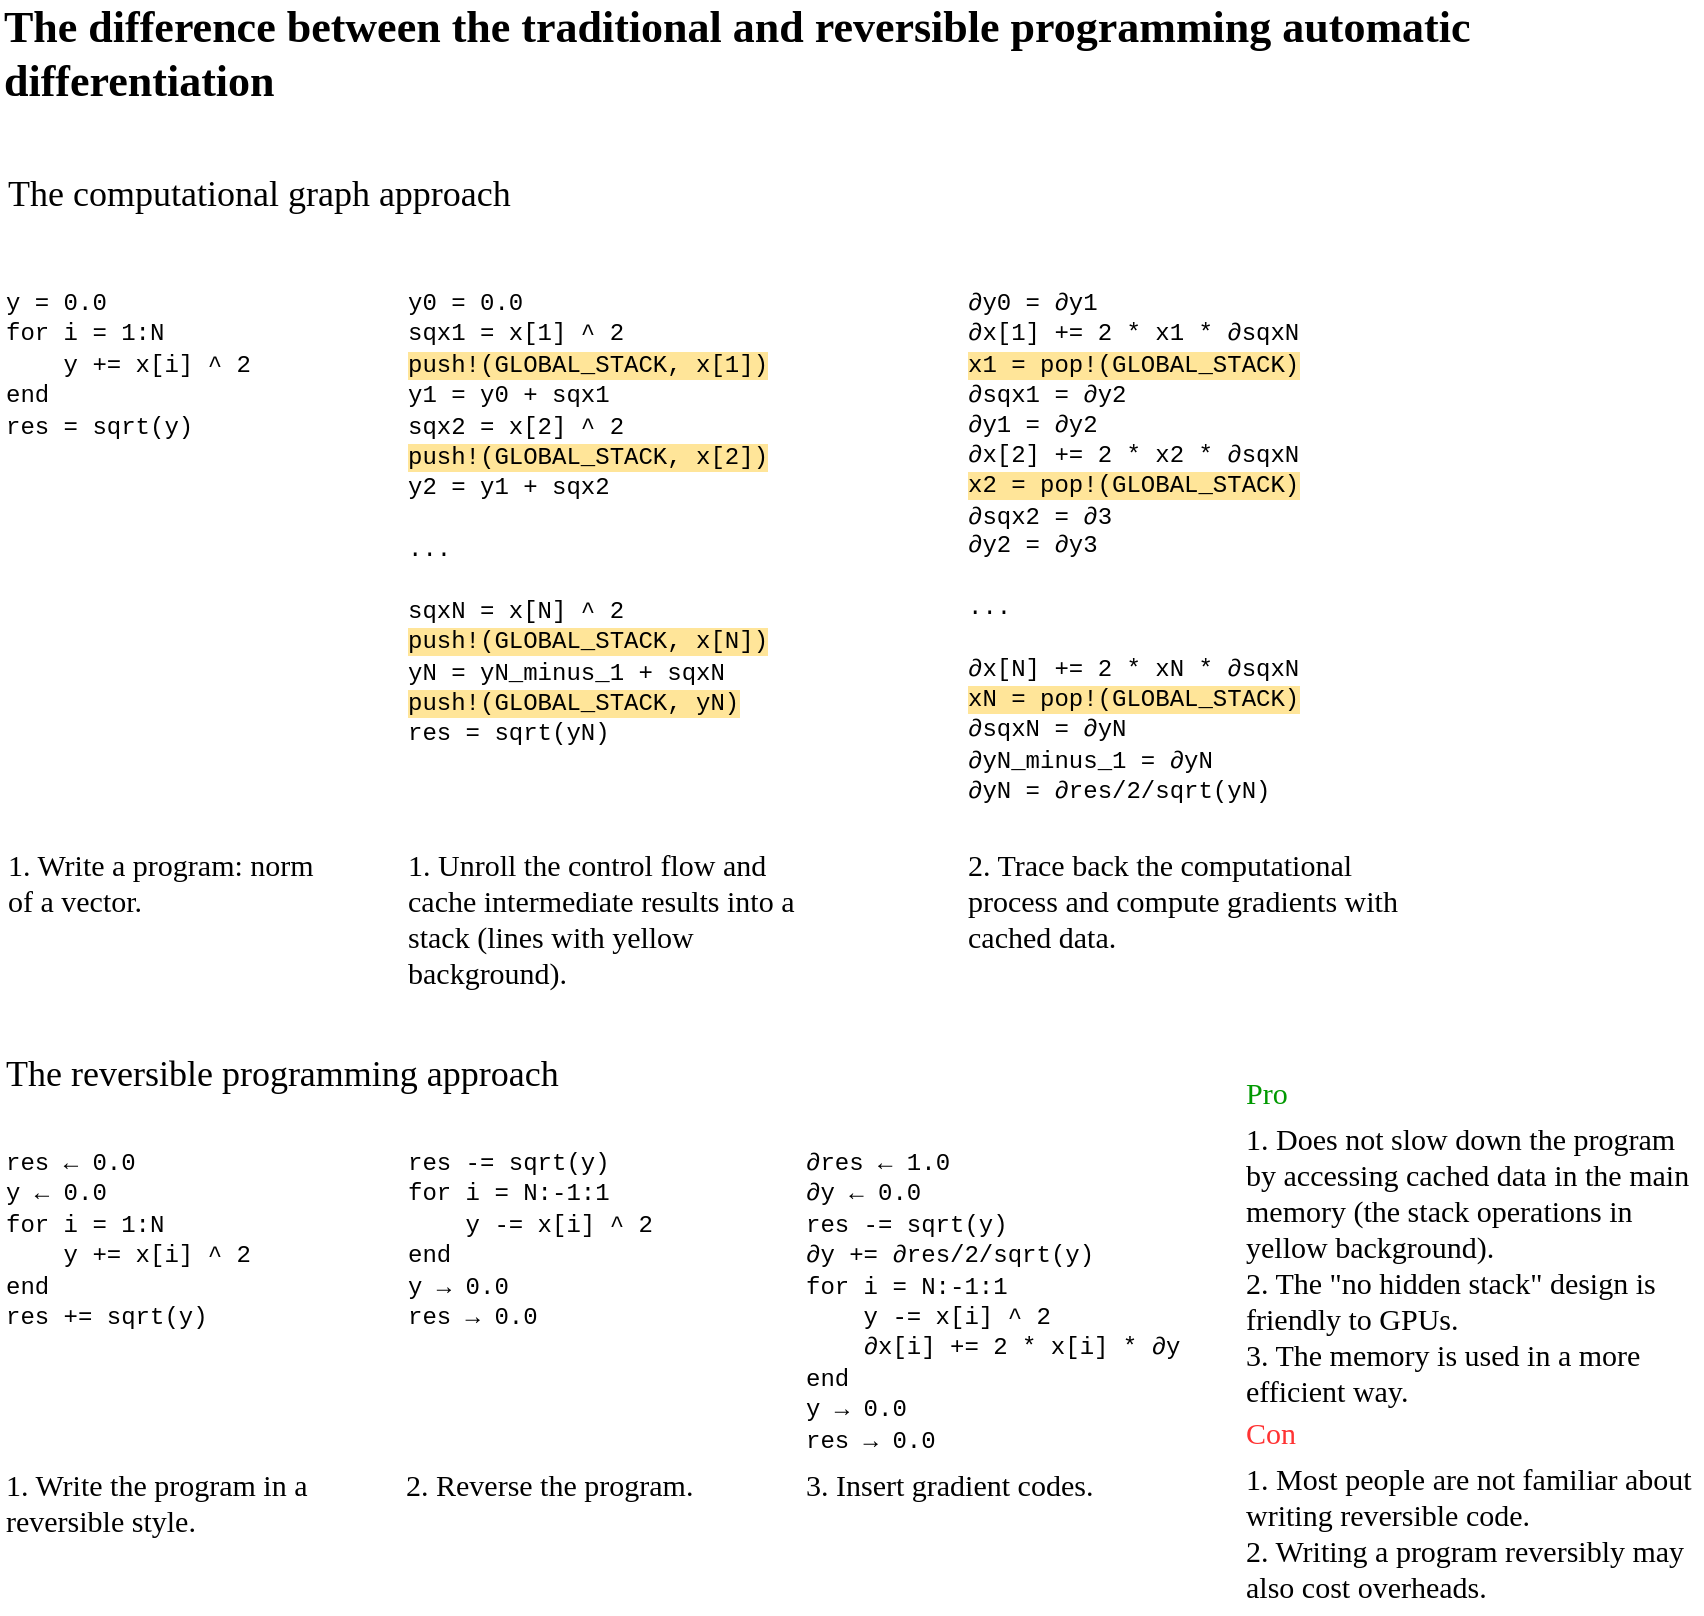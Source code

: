 <mxfile version="13.3.5" type="device"><diagram id="Y96m63Mhy_YPwWNIal4w" name="Page-1"><mxGraphModel dx="1336" dy="802" grid="1" gridSize="3" guides="1" tooltips="1" connect="1" arrows="1" fold="1" page="1" pageScale="1" pageWidth="900" pageHeight="850" math="1" shadow="0"><root><mxCell id="0"/><mxCell id="1" parent="0"/><mxCell id="Z6wrHQQJQaRUUc8iBYW1-1" value="&lt;font style=&quot;font-size: 22px&quot;&gt;&lt;span&gt;The difference between the traditional and reversible programming automatic differentiation&lt;/span&gt;&lt;/font&gt;" style="text;html=1;strokeColor=none;fillColor=none;align=left;verticalAlign=middle;whiteSpace=wrap;rounded=0;fontSize=22;fontStyle=1;fontFamily=Times New Roman;" parent="1" vertex="1"><mxGeometry x="20" y="30" width="750" height="40" as="geometry"/></mxCell><mxCell id="Z6wrHQQJQaRUUc8iBYW1-3" value="&lt;div&gt;&lt;font face=&quot;Courier New&quot;&gt;y0 = 0.0&lt;/font&gt;&lt;/div&gt;&lt;div&gt;&lt;font face=&quot;Courier New&quot;&gt;sqx1 = x[1] ^ 2&lt;/font&gt;&lt;/div&gt;&lt;div&gt;&lt;div&gt;&lt;font style=&quot;background-color: rgb(255 , 229 , 153)&quot; face=&quot;Courier New&quot;&gt;push!(GLOBAL_STACK, x[1])&lt;/font&gt;&lt;/div&gt;&lt;div&gt;&lt;/div&gt;&lt;/div&gt;&lt;div&gt;&lt;font face=&quot;Courier New&quot;&gt;y1 = y0 + sqx1&lt;br&gt;&lt;/font&gt;&lt;/div&gt;&lt;div&gt;&lt;div&gt;&lt;font face=&quot;Courier New&quot;&gt;sqx2 = x[2] ^ 2&lt;br&gt;&lt;/font&gt;&lt;/div&gt;&lt;div&gt;&lt;div&gt;&lt;div&gt;&lt;font style=&quot;background-color: rgb(255 , 229 , 153)&quot; face=&quot;Courier New&quot;&gt;push!(GLOBAL_STACK, x[2])&lt;/font&gt;&lt;/div&gt;&lt;div&gt;&lt;/div&gt;&lt;/div&gt;&lt;div&gt;&lt;font face=&quot;Courier New&quot;&gt;y2 = y1 + sqx2&lt;br&gt;&lt;/font&gt;&lt;/div&gt;&lt;/div&gt;&lt;/div&gt;&lt;div&gt;&lt;font face=&quot;Courier New&quot;&gt;&lt;br&gt;&lt;/font&gt;&lt;/div&gt;&lt;div&gt;&lt;font face=&quot;Courier New&quot;&gt;...&lt;/font&gt;&lt;/div&gt;&lt;div&gt;&lt;font face=&quot;Courier New&quot;&gt;&lt;br&gt;&lt;/font&gt;&lt;/div&gt;&lt;div&gt;&lt;div&gt;&lt;font face=&quot;Courier New&quot;&gt;sqxN = x[N] ^ 2&lt;br&gt;&lt;/font&gt;&lt;/div&gt;&lt;div&gt;&lt;div&gt;&lt;font style=&quot;background-color: rgb(255 , 229 , 153)&quot; face=&quot;Courier New&quot;&gt;push!(GLOBAL_STACK, x[N])&lt;/font&gt;&lt;/div&gt;&lt;div&gt;&lt;/div&gt;&lt;/div&gt;&lt;div&gt;&lt;font face=&quot;Courier New&quot;&gt;yN = yN_minus_1 + sqxN&lt;/font&gt;&lt;br&gt;&lt;/div&gt;&lt;/div&gt;&lt;div&gt;&lt;div&gt;&lt;div&gt;&lt;font face=&quot;Courier New&quot; style=&quot;background-color: rgb(255 , 229 , 153)&quot;&gt;push!(GLOBAL_STACK, yN)&lt;/font&gt;&lt;/div&gt;&lt;div&gt;&lt;/div&gt;&lt;/div&gt;&lt;/div&gt;&lt;div&gt;&lt;font face=&quot;Courier New&quot;&gt;res = sqrt(yN)&lt;/font&gt;&lt;/div&gt;" style="text;html=1;strokeColor=none;fillColor=none;align=left;verticalAlign=top;whiteSpace=wrap;rounded=0;" parent="1" vertex="1"><mxGeometry x="222" y="160" width="200" height="240" as="geometry"/></mxCell><mxCell id="Z6wrHQQJQaRUUc8iBYW1-4" value="&lt;div&gt;&lt;div&gt;&lt;div&gt;&lt;font face=&quot;Courier New&quot;&gt;res&amp;nbsp;&lt;/font&gt;&lt;font face=&quot;Courier New&quot;&gt;←&lt;/font&gt;&lt;span style=&quot;font-family: &amp;#34;courier new&amp;#34;&quot;&gt;&amp;nbsp;0.0&lt;/span&gt;&lt;/div&gt;&lt;/div&gt;&lt;div&gt;&lt;font face=&quot;Courier New&quot;&gt;y&amp;nbsp;&lt;/font&gt;&lt;span&gt;&lt;font face=&quot;Courier New&quot;&gt;←&lt;/font&gt;&lt;/span&gt;&lt;span style=&quot;font-family: &amp;#34;courier new&amp;#34;&quot;&gt;&amp;nbsp;0.0&lt;/span&gt;&lt;/div&gt;&lt;div&gt;&lt;font face=&quot;Courier New&quot;&gt;for i = 1:N&lt;/font&gt;&lt;/div&gt;&lt;div&gt;&lt;font face=&quot;Courier New&quot;&gt;&amp;nbsp; &amp;nbsp; y += x[i] ^ 2&lt;/font&gt;&lt;/div&gt;&lt;div&gt;&lt;font face=&quot;Courier New&quot;&gt;end&lt;/font&gt;&lt;/div&gt;&lt;/div&gt;&lt;div&gt;&lt;font face=&quot;Courier New&quot;&gt;res += sqrt(y)&lt;/font&gt;&lt;/div&gt;" style="text;html=1;strokeColor=none;fillColor=none;align=left;verticalAlign=top;whiteSpace=wrap;rounded=0;" parent="1" vertex="1"><mxGeometry x="21" y="590" width="220" height="100" as="geometry"/></mxCell><mxCell id="Z6wrHQQJQaRUUc8iBYW1-8" value="&lt;div&gt;&lt;span style=&quot;font-family: &amp;#34;courier new&amp;#34;&quot;&gt;res -= sqrt(y)&lt;/span&gt;&lt;span style=&quot;font-family: &amp;#34;courier new&amp;#34;&quot;&gt;&lt;br&gt;&lt;/span&gt;&lt;/div&gt;&lt;div&gt;&lt;span style=&quot;font-family: &amp;#34;courier new&amp;#34;&quot;&gt;for i = N:-1:1&lt;/span&gt;&lt;br&gt;&lt;/div&gt;&lt;div&gt;&lt;div&gt;&lt;font face=&quot;Courier New&quot;&gt;&amp;nbsp; &amp;nbsp; y -= x[i] ^ 2&lt;/font&gt;&lt;/div&gt;&lt;div&gt;&lt;font face=&quot;Courier New&quot;&gt;end&lt;br&gt;&lt;/font&gt;&lt;/div&gt;&lt;/div&gt;&lt;div&gt;&lt;div&gt;&lt;font face=&quot;Courier New&quot;&gt;y&amp;nbsp;→&lt;/font&gt;&lt;font face=&quot;courier new&quot;&gt;&amp;nbsp;0.0&lt;/font&gt;&lt;br&gt;&lt;/div&gt;&lt;div&gt;&lt;div&gt;&lt;font face=&quot;Courier New&quot;&gt;res →&lt;/font&gt;&lt;font face=&quot;courier new&quot;&gt;&amp;nbsp;0.0&lt;/font&gt;&lt;/div&gt;&lt;div&gt;&lt;/div&gt;&lt;/div&gt;&lt;div&gt;&lt;/div&gt;&lt;/div&gt;" style="text;html=1;strokeColor=none;fillColor=none;align=left;verticalAlign=top;whiteSpace=wrap;rounded=0;" parent="1" vertex="1"><mxGeometry x="222" y="590" width="220" height="100" as="geometry"/></mxCell><mxCell id="Z6wrHQQJQaRUUc8iBYW1-6" value="&lt;span style=&quot;font-family: &amp;#34;courier new&amp;#34;&quot;&gt;∂&lt;/span&gt;&lt;span style=&quot;font-family: &amp;#34;courier new&amp;#34;&quot;&gt;y0 =&amp;nbsp;&lt;/span&gt;&lt;span style=&quot;font-family: &amp;#34;courier new&amp;#34;&quot;&gt;∂&lt;/span&gt;&lt;span style=&quot;font-family: &amp;#34;courier new&amp;#34;&quot;&gt;y1&lt;/span&gt;&lt;span style=&quot;font-family: &amp;#34;courier new&amp;#34;&quot;&gt;&lt;br&gt;&lt;/span&gt;&lt;div&gt;&lt;div&gt;&lt;div&gt;&lt;span style=&quot;font-family: &amp;#34;courier new&amp;#34;&quot;&gt;∂&lt;/span&gt;&lt;span style=&quot;font-family: &amp;#34;courier new&amp;#34;&quot;&gt;x[1] += 2 * x1 *&amp;nbsp;&lt;/span&gt;&lt;span style=&quot;font-family: &amp;#34;courier new&amp;#34;&quot;&gt;∂&lt;/span&gt;&lt;span style=&quot;font-family: &amp;#34;courier new&amp;#34;&quot;&gt;sqxN&lt;/span&gt;&lt;/div&gt;&lt;div&gt;&lt;span style=&quot;font-family: &amp;#34;courier new&amp;#34; ; background-color: rgb(255 , 229 , 153)&quot;&gt;x1 = pop!(GLOBAL_STACK)&lt;/span&gt;&lt;/div&gt;&lt;div&gt;&lt;span style=&quot;font-family: &amp;#34;courier new&amp;#34;&quot;&gt;∂&lt;/span&gt;&lt;span style=&quot;font-family: &amp;#34;courier new&amp;#34;&quot;&gt;sqx1 =&amp;nbsp;&lt;/span&gt;&lt;span style=&quot;font-family: &amp;#34;courier new&amp;#34;&quot;&gt;∂&lt;/span&gt;&lt;span style=&quot;font-family: &amp;#34;courier new&amp;#34;&quot;&gt;y2&lt;/span&gt;&lt;/div&gt;&lt;/div&gt;&lt;span style=&quot;font-family: &amp;#34;courier new&amp;#34;&quot;&gt;&lt;div&gt;&lt;span&gt;∂&lt;/span&gt;y1 =&amp;nbsp;&lt;span&gt;∂&lt;/span&gt;&lt;span&gt;y2&lt;/span&gt;&lt;/div&gt;&lt;/span&gt;&lt;/div&gt;&lt;div&gt;&lt;div&gt;&lt;div&gt;&lt;span style=&quot;font-family: &amp;#34;courier new&amp;#34;&quot;&gt;∂&lt;/span&gt;&lt;span style=&quot;font-family: &amp;#34;courier new&amp;#34;&quot;&gt;x[2] += 2 * x2 *&amp;nbsp;&lt;/span&gt;&lt;span style=&quot;font-family: &amp;#34;courier new&amp;#34;&quot;&gt;∂&lt;/span&gt;&lt;span style=&quot;font-family: &amp;#34;courier new&amp;#34;&quot;&gt;sqxN&lt;/span&gt;&lt;/div&gt;&lt;div&gt;&lt;span style=&quot;font-family: &amp;#34;courier new&amp;#34; ; background-color: rgb(255 , 229 , 153)&quot;&gt;x2 = pop!(GLOBAL_STACK)&lt;/span&gt;&lt;/div&gt;&lt;div&gt;&lt;span style=&quot;font-family: &amp;#34;courier new&amp;#34;&quot;&gt;∂&lt;/span&gt;&lt;span style=&quot;font-family: &amp;#34;courier new&amp;#34;&quot;&gt;sqx2 =&amp;nbsp;&lt;/span&gt;&lt;span style=&quot;font-family: &amp;#34;courier new&amp;#34;&quot;&gt;∂&lt;/span&gt;&lt;span style=&quot;font-family: &amp;#34;courier new&amp;#34;&quot;&gt;3&lt;/span&gt;&lt;/div&gt;&lt;/div&gt;&lt;span style=&quot;font-family: &amp;#34;courier new&amp;#34;&quot;&gt;&lt;div&gt;&lt;span&gt;∂&lt;/span&gt;y2 =&amp;nbsp;&lt;span&gt;∂&lt;/span&gt;&lt;span&gt;y3&lt;/span&gt;&lt;/div&gt;&lt;/span&gt;&lt;/div&gt;&lt;div&gt;&lt;span style=&quot;font-family: &amp;#34;courier new&amp;#34;&quot;&gt;&lt;br&gt;&lt;/span&gt;&lt;/div&gt;&lt;div&gt;&lt;span style=&quot;font-family: &amp;#34;courier new&amp;#34;&quot;&gt;...&lt;/span&gt;&lt;/div&gt;&lt;div&gt;&lt;span style=&quot;font-family: &amp;#34;courier new&amp;#34;&quot;&gt;&lt;br&gt;&lt;/span&gt;&lt;/div&gt;&lt;div&gt;&lt;div&gt;&lt;span style=&quot;font-family: &amp;#34;courier new&amp;#34;&quot;&gt;∂&lt;/span&gt;&lt;span style=&quot;font-family: &amp;#34;courier new&amp;#34;&quot;&gt;x[N] += 2 * xN *&amp;nbsp;&lt;/span&gt;&lt;span style=&quot;font-family: &amp;#34;courier new&amp;#34;&quot;&gt;∂&lt;/span&gt;&lt;span style=&quot;font-family: &amp;#34;courier new&amp;#34;&quot;&gt;sqxN&lt;/span&gt;&lt;/div&gt;&lt;div&gt;&lt;span style=&quot;font-family: &amp;#34;courier new&amp;#34; ; background-color: rgb(255 , 229 , 153)&quot;&gt;xN = pop!(GLOBAL_STACK)&lt;/span&gt;&lt;/div&gt;&lt;div&gt;&lt;span style=&quot;font-family: &amp;#34;courier new&amp;#34;&quot;&gt;∂&lt;/span&gt;&lt;span style=&quot;font-family: &amp;#34;courier new&amp;#34;&quot;&gt;sqxN =&amp;nbsp;&lt;/span&gt;&lt;span style=&quot;font-family: &amp;#34;courier new&amp;#34;&quot;&gt;∂&lt;/span&gt;&lt;span style=&quot;font-family: &amp;#34;courier new&amp;#34;&quot;&gt;yN&lt;/span&gt;&lt;/div&gt;&lt;/div&gt;&lt;span style=&quot;font-family: &amp;#34;courier new&amp;#34;&quot;&gt;∂&lt;/span&gt;&lt;span style=&quot;font-family: &amp;#34;courier new&amp;#34;&quot;&gt;yN_minus_1 =&amp;nbsp;&lt;/span&gt;&lt;span style=&quot;font-family: &amp;#34;courier new&amp;#34;&quot;&gt;∂&lt;/span&gt;&lt;span style=&quot;font-family: &amp;#34;courier new&amp;#34;&quot;&gt;yN&lt;br&gt;&lt;/span&gt;&lt;span style=&quot;font-family: &amp;#34;courier new&amp;#34;&quot;&gt;∂yN =&amp;nbsp;&lt;/span&gt;&lt;span style=&quot;font-family: &amp;#34;courier new&amp;#34;&quot;&gt;∂res/2/sqrt(yN)&lt;/span&gt;&lt;span style=&quot;font-family: &amp;#34;courier new&amp;#34;&quot;&gt;&lt;br&gt;&lt;/span&gt;" style="text;html=1;strokeColor=none;fillColor=none;align=left;verticalAlign=top;whiteSpace=wrap;rounded=0;" parent="1" vertex="1"><mxGeometry x="502" y="160" width="200" height="290" as="geometry"/></mxCell><mxCell id="Z6wrHQQJQaRUUc8iBYW1-11" value="&lt;div&gt;&lt;div&gt;&lt;div&gt;&lt;div&gt;&lt;span style=&quot;font-family: &amp;#34;courier new&amp;#34;&quot;&gt;∂&lt;/span&gt;&lt;font face=&quot;Courier New&quot;&gt;res&amp;nbsp;&lt;/font&gt;&lt;font face=&quot;Courier New&quot;&gt;←&lt;/font&gt;&lt;span style=&quot;font-family: &amp;#34;courier new&amp;#34;&quot;&gt;&amp;nbsp;1.0&lt;/span&gt;&lt;/div&gt;&lt;div&gt;&lt;span style=&quot;font-family: &amp;#34;courier new&amp;#34;&quot;&gt;∂&lt;/span&gt;&lt;font face=&quot;Courier New&quot;&gt;y&amp;nbsp;&lt;/font&gt;&lt;font face=&quot;Courier New&quot;&gt;←&lt;/font&gt;&lt;span style=&quot;font-family: &amp;#34;courier new&amp;#34;&quot;&gt;&amp;nbsp;0.0&lt;/span&gt;&lt;/div&gt;&lt;/div&gt;&lt;div&gt;&lt;span style=&quot;font-family: &amp;#34;courier new&amp;#34;&quot;&gt;res -= sqrt(y)&lt;/span&gt;&lt;/div&gt;&lt;/div&gt;&lt;div&gt;&lt;div&gt;&lt;span style=&quot;font-family: &amp;#34;courier new&amp;#34;&quot;&gt;∂y&lt;/span&gt;&lt;span style=&quot;font-family: &amp;#34;courier new&amp;#34;&quot;&gt;&amp;nbsp;+= &lt;/span&gt;&lt;span style=&quot;font-family: &amp;#34;courier new&amp;#34;&quot;&gt;∂res/2/&lt;/span&gt;&lt;span style=&quot;font-family: &amp;#34;courier new&amp;#34;&quot;&gt;sqrt(y)&lt;/span&gt;&lt;/div&gt;&lt;div&gt;&lt;/div&gt;&lt;div&gt;&lt;font face=&quot;Courier New&quot;&gt;for i = N:-1:1&lt;/font&gt;&lt;/div&gt;&lt;div&gt;&lt;font face=&quot;Courier New&quot;&gt;&amp;nbsp; &amp;nbsp; y -= x[i] ^ 2&lt;/font&gt;&lt;/div&gt;&lt;div&gt;&lt;font face=&quot;Courier New&quot;&gt;&amp;nbsp; &amp;nbsp;&amp;nbsp;&lt;/font&gt;&lt;span style=&quot;font-family: &amp;#34;courier new&amp;#34;&quot;&gt;∂x[i] +=&amp;nbsp;&lt;/span&gt;&lt;span style=&quot;font-family: &amp;#34;courier new&amp;#34;&quot;&gt;2 * x[i] *&amp;nbsp;&lt;/span&gt;&lt;span style=&quot;font-family: &amp;#34;courier new&amp;#34;&quot;&gt;∂y&lt;/span&gt;&lt;/div&gt;&lt;div&gt;&lt;font face=&quot;Courier New&quot;&gt;end&lt;/font&gt;&lt;/div&gt;&lt;/div&gt;&lt;/div&gt;&lt;div&gt;&lt;div&gt;&lt;font face=&quot;Courier New&quot;&gt;y&amp;nbsp;→&lt;/font&gt;&lt;font face=&quot;courier new&quot;&gt;&amp;nbsp;0.0&lt;/font&gt;&lt;br&gt;&lt;/div&gt;&lt;div&gt;&lt;font face=&quot;Courier New&quot;&gt;res →&lt;/font&gt;&lt;font face=&quot;courier new&quot;&gt;&amp;nbsp;0.0&lt;/font&gt;&lt;/div&gt;&lt;/div&gt;" style="text;html=1;strokeColor=none;fillColor=none;align=left;verticalAlign=top;whiteSpace=wrap;rounded=0;" parent="1" vertex="1"><mxGeometry x="421" y="590" width="220" height="160" as="geometry"/></mxCell><mxCell id="Z6wrHQQJQaRUUc8iBYW1-13" value="&lt;font style=&quot;font-size: 18px&quot;&gt;The computational graph approach&lt;/font&gt;" style="text;html=1;strokeColor=none;fillColor=none;align=left;verticalAlign=middle;whiteSpace=wrap;rounded=0;fontFamily=ubuntu;" parent="1" vertex="1"><mxGeometry x="22" y="110" width="480" height="20" as="geometry"/></mxCell><mxCell id="Z6wrHQQJQaRUUc8iBYW1-17" value="1. Unroll the control flow and cache intermediate results into a stack (lines with yellow background)." style="text;html=1;strokeColor=none;fillColor=none;align=left;verticalAlign=top;whiteSpace=wrap;rounded=0;fontFamily=Verdana;fontSize=15;" parent="1" vertex="1"><mxGeometry x="222" y="440" width="200" height="40" as="geometry"/></mxCell><mxCell id="Z6wrHQQJQaRUUc8iBYW1-18" value="&lt;font style=&quot;font-size: 18px&quot;&gt;The reversible programming approach&lt;/font&gt;" style="text;html=1;strokeColor=none;fillColor=none;align=left;verticalAlign=middle;whiteSpace=wrap;rounded=0;fontFamily=ubuntu;" parent="1" vertex="1"><mxGeometry x="21" y="550" width="370" height="20" as="geometry"/></mxCell><mxCell id="Z6wrHQQJQaRUUc8iBYW1-21" value="2. Trace back the computational process and compute gradients with cached data." style="text;html=1;strokeColor=none;fillColor=none;align=left;verticalAlign=top;whiteSpace=wrap;rounded=0;fontFamily=Verdana;fontSize=15;" parent="1" vertex="1"><mxGeometry x="502" y="440" width="240" height="40" as="geometry"/></mxCell><mxCell id="Z6wrHQQJQaRUUc8iBYW1-24" value="1. Write the program in a reversible style." style="text;html=1;strokeColor=none;fillColor=none;align=left;verticalAlign=top;whiteSpace=wrap;rounded=0;fontFamily=Verdana;fontSize=15;" parent="1" vertex="1"><mxGeometry x="21" y="750" width="180" height="40" as="geometry"/></mxCell><mxCell id="Z6wrHQQJQaRUUc8iBYW1-25" value="2. Reverse the program." style="text;html=1;strokeColor=none;fillColor=none;align=left;verticalAlign=top;whiteSpace=wrap;rounded=0;fontFamily=Verdana;fontSize=15;" parent="1" vertex="1"><mxGeometry x="221" y="750" width="180" height="40" as="geometry"/></mxCell><mxCell id="Z6wrHQQJQaRUUc8iBYW1-26" value="3. Insert gradient codes." style="text;html=1;strokeColor=none;fillColor=none;align=left;verticalAlign=top;whiteSpace=wrap;rounded=0;fontFamily=Verdana;fontSize=15;" parent="1" vertex="1"><mxGeometry x="421" y="750" width="180" height="40" as="geometry"/></mxCell><mxCell id="Z6wrHQQJQaRUUc8iBYW1-28" value="&lt;font color=&quot;#009900&quot; style=&quot;line-height: 180%&quot;&gt;Pro&lt;/font&gt;&lt;br&gt;1. Does not slow down the program by accessing cached data in the main memory (the stack operations in yellow background).&lt;br&gt;2. The &quot;no hidden stack&quot; design is friendly to GPUs.&lt;br&gt;3. The memory is used in a more efficient way.&lt;br&gt;&lt;span style=&quot;color: rgb(255 , 51 , 51) ; line-height: 170%&quot;&gt;Con&lt;/span&gt;&lt;br&gt;1. Most people are not familiar about writing reversible code.&lt;br&gt;2. Writing a program reversibly may also cost overheads." style="text;html=1;strokeColor=none;fillColor=none;align=left;verticalAlign=top;whiteSpace=wrap;rounded=0;fontFamily=Verdana;fontSize=15;" parent="1" vertex="1"><mxGeometry x="641" y="550" width="230" height="280" as="geometry"/></mxCell><mxCell id="Z6wrHQQJQaRUUc8iBYW1-29" value="&lt;div&gt;&lt;div&gt;&lt;font face=&quot;Courier New&quot;&gt;y =&lt;/font&gt;&lt;span style=&quot;font-family: &amp;#34;courier new&amp;#34;&quot;&gt;&amp;nbsp;0.0&lt;/span&gt;&lt;/div&gt;&lt;div&gt;&lt;font face=&quot;Courier New&quot;&gt;for i = 1:N&lt;/font&gt;&lt;/div&gt;&lt;div&gt;&lt;font face=&quot;Courier New&quot;&gt;&amp;nbsp; &amp;nbsp; y += x[i] ^ 2&lt;/font&gt;&lt;/div&gt;&lt;div&gt;&lt;font face=&quot;Courier New&quot;&gt;end&lt;/font&gt;&lt;/div&gt;&lt;/div&gt;&lt;div&gt;&lt;font face=&quot;Courier New&quot;&gt;res = sqrt(y)&lt;/font&gt;&lt;/div&gt;" style="text;html=1;strokeColor=none;fillColor=none;align=left;verticalAlign=middle;whiteSpace=wrap;rounded=0;" parent="1" vertex="1"><mxGeometry x="21" y="160" width="201" height="90" as="geometry"/></mxCell><mxCell id="Z6wrHQQJQaRUUc8iBYW1-30" value="1. Write a program: norm of a vector." style="text;html=1;strokeColor=none;fillColor=none;align=left;verticalAlign=top;whiteSpace=wrap;rounded=0;fontFamily=Verdana;fontSize=15;" parent="1" vertex="1"><mxGeometry x="22" y="440" width="160" height="40" as="geometry"/></mxCell></root></mxGraphModel></diagram></mxfile>